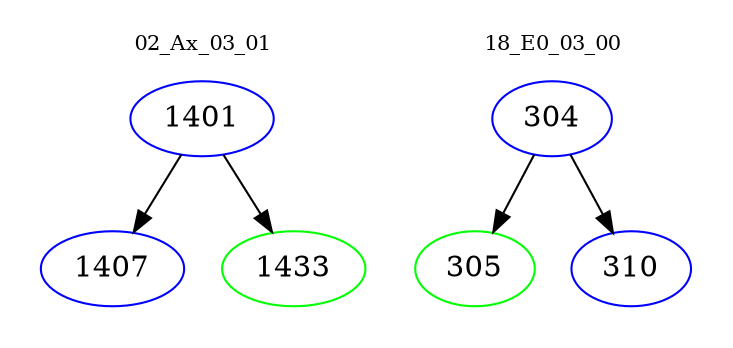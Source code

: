 digraph{
subgraph cluster_0 {
color = white
label = "02_Ax_03_01";
fontsize=10;
T0_1401 [label="1401", color="blue"]
T0_1401 -> T0_1407 [color="black"]
T0_1407 [label="1407", color="blue"]
T0_1401 -> T0_1433 [color="black"]
T0_1433 [label="1433", color="green"]
}
subgraph cluster_1 {
color = white
label = "18_E0_03_00";
fontsize=10;
T1_304 [label="304", color="blue"]
T1_304 -> T1_305 [color="black"]
T1_305 [label="305", color="green"]
T1_304 -> T1_310 [color="black"]
T1_310 [label="310", color="blue"]
}
}
